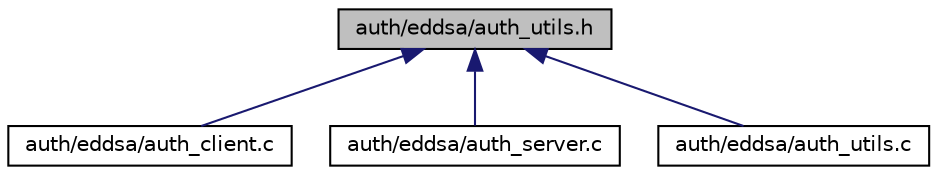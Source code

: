 digraph "auth/eddsa/auth_utils.h"
{
  edge [fontname="Helvetica",fontsize="10",labelfontname="Helvetica",labelfontsize="10"];
  node [fontname="Helvetica",fontsize="10",shape=record];
  Node12 [label="auth/eddsa/auth_utils.h",height=0.2,width=0.4,color="black", fillcolor="grey75", style="filled", fontcolor="black"];
  Node12 -> Node13 [dir="back",color="midnightblue",fontsize="10",style="solid",fontname="Helvetica"];
  Node13 [label="auth/eddsa/auth_client.c",height=0.2,width=0.4,color="black", fillcolor="white", style="filled",URL="$eddsa_2auth__client_8c.html"];
  Node12 -> Node14 [dir="back",color="midnightblue",fontsize="10",style="solid",fontname="Helvetica"];
  Node14 [label="auth/eddsa/auth_server.c",height=0.2,width=0.4,color="black", fillcolor="white", style="filled",URL="$eddsa_2auth__server_8c.html"];
  Node12 -> Node15 [dir="back",color="midnightblue",fontsize="10",style="solid",fontname="Helvetica"];
  Node15 [label="auth/eddsa/auth_utils.c",height=0.2,width=0.4,color="black", fillcolor="white", style="filled",URL="$eddsa_2auth__utils_8c.html"];
}
